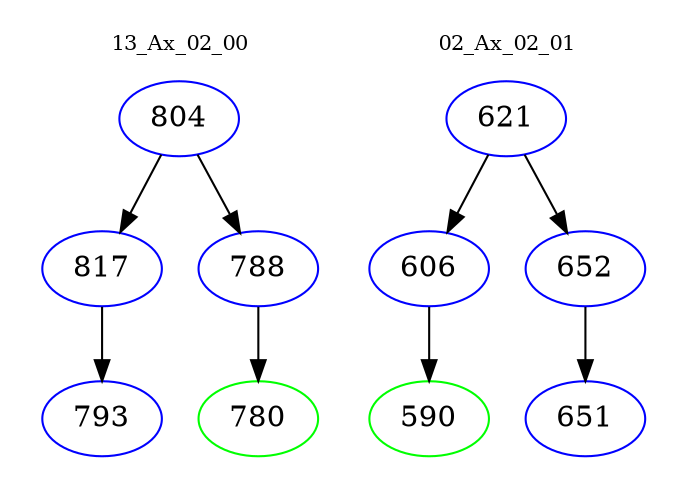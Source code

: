 digraph{
subgraph cluster_0 {
color = white
label = "13_Ax_02_00";
fontsize=10;
T0_804 [label="804", color="blue"]
T0_804 -> T0_817 [color="black"]
T0_817 [label="817", color="blue"]
T0_817 -> T0_793 [color="black"]
T0_793 [label="793", color="blue"]
T0_804 -> T0_788 [color="black"]
T0_788 [label="788", color="blue"]
T0_788 -> T0_780 [color="black"]
T0_780 [label="780", color="green"]
}
subgraph cluster_1 {
color = white
label = "02_Ax_02_01";
fontsize=10;
T1_621 [label="621", color="blue"]
T1_621 -> T1_606 [color="black"]
T1_606 [label="606", color="blue"]
T1_606 -> T1_590 [color="black"]
T1_590 [label="590", color="green"]
T1_621 -> T1_652 [color="black"]
T1_652 [label="652", color="blue"]
T1_652 -> T1_651 [color="black"]
T1_651 [label="651", color="blue"]
}
}
